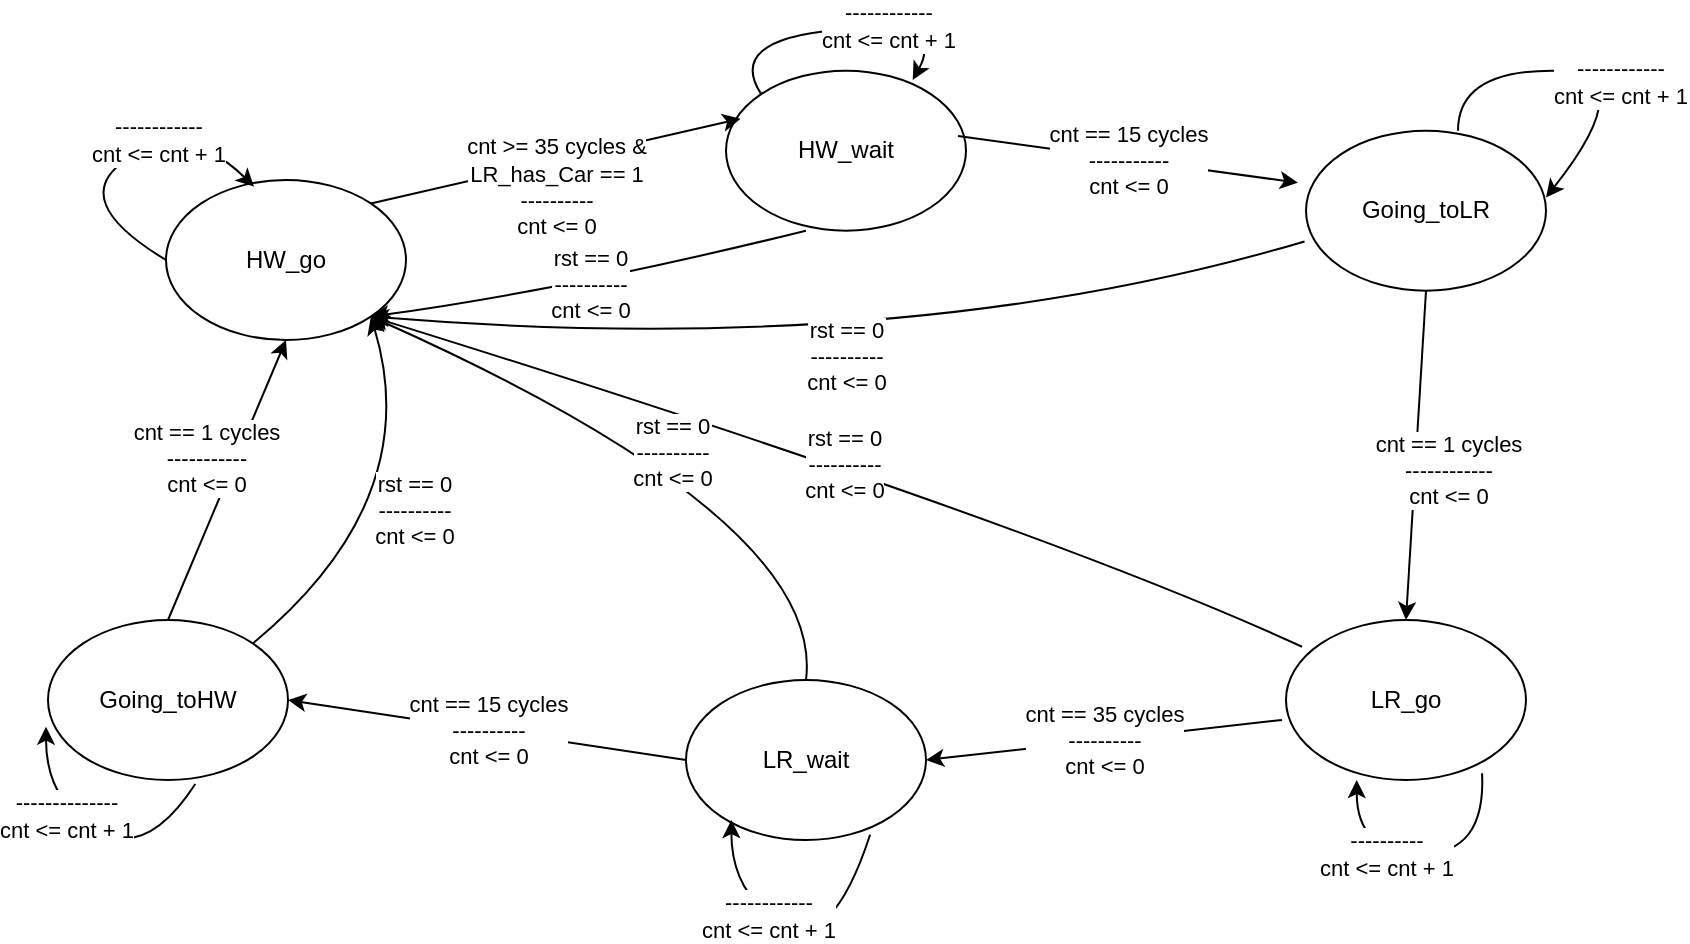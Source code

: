 <mxfile version="13.10.0" type="device"><diagram id="XBbOVevRwlZEjyaJTFwc" name="Page-1"><mxGraphModel dx="1202" dy="596" grid="1" gridSize="10" guides="1" tooltips="1" connect="1" arrows="1" fold="1" page="1" pageScale="1" pageWidth="850" pageHeight="1100" math="0" shadow="0"><root><mxCell id="0"/><mxCell id="1" parent="0"/><mxCell id="Pb_ZApIkOPiavRX2TK-Z-2" value="Going_toLR" style="ellipse;whiteSpace=wrap;html=1;" vertex="1" parent="1"><mxGeometry x="800" y="215.35" width="120" height="80" as="geometry"/></mxCell><mxCell id="Pb_ZApIkOPiavRX2TK-Z-3" value="LR_go" style="ellipse;whiteSpace=wrap;html=1;" vertex="1" parent="1"><mxGeometry x="790" y="460" width="120" height="80" as="geometry"/></mxCell><mxCell id="Pb_ZApIkOPiavRX2TK-Z-4" value="HW_wait" style="ellipse;whiteSpace=wrap;html=1;" vertex="1" parent="1"><mxGeometry x="510" y="185.35" width="120" height="80" as="geometry"/></mxCell><mxCell id="Pb_ZApIkOPiavRX2TK-Z-5" value="Going_toHW" style="ellipse;whiteSpace=wrap;html=1;" vertex="1" parent="1"><mxGeometry x="171" y="460" width="120" height="80" as="geometry"/></mxCell><mxCell id="Pb_ZApIkOPiavRX2TK-Z-6" value="HW_go" style="ellipse;whiteSpace=wrap;html=1;" vertex="1" parent="1"><mxGeometry x="230" y="240" width="120" height="80" as="geometry"/></mxCell><mxCell id="Pb_ZApIkOPiavRX2TK-Z-7" value="LR_wait" style="ellipse;whiteSpace=wrap;html=1;" vertex="1" parent="1"><mxGeometry x="490" y="490" width="120" height="80" as="geometry"/></mxCell><mxCell id="Pb_ZApIkOPiavRX2TK-Z-8" value="&lt;br&gt;&lt;br&gt;cnt &amp;gt;= 35 cycles &amp;amp;&lt;br&gt;LR_has_Car == 1&lt;br&gt;----------&lt;br&gt;cnt &amp;lt;= 0" style="endArrow=classic;html=1;exitX=1;exitY=0;exitDx=0;exitDy=0;entryX=0.061;entryY=0.3;entryDx=0;entryDy=0;entryPerimeter=0;" edge="1" parent="1" source="Pb_ZApIkOPiavRX2TK-Z-6" target="Pb_ZApIkOPiavRX2TK-Z-4"><mxGeometry width="50" height="50" relative="1" as="geometry"><mxPoint x="670" y="470" as="sourcePoint"/><mxPoint x="720" y="420" as="targetPoint"/></mxGeometry></mxCell><mxCell id="Pb_ZApIkOPiavRX2TK-Z-9" value="cnt == 15 cycles&lt;br&gt;-----------&lt;br&gt;cnt &amp;lt;= 0" style="endArrow=classic;html=1;exitX=1;exitY=0.408;exitDx=0;exitDy=0;exitPerimeter=0;entryX=0;entryY=0.325;entryDx=0;entryDy=0;entryPerimeter=0;" edge="1" parent="1"><mxGeometry width="50" height="50" relative="1" as="geometry"><mxPoint x="626" y="217.99" as="sourcePoint"/><mxPoint x="796" y="241.35" as="targetPoint"/></mxGeometry></mxCell><mxCell id="Pb_ZApIkOPiavRX2TK-Z-10" value="cnt == 1 cycles&lt;br&gt;------------&lt;br&gt;cnt &amp;lt;= 0" style="endArrow=classic;html=1;exitX=0.5;exitY=1;exitDx=0;exitDy=0;entryX=0.5;entryY=0;entryDx=0;entryDy=0;" edge="1" parent="1" source="Pb_ZApIkOPiavRX2TK-Z-2" target="Pb_ZApIkOPiavRX2TK-Z-3"><mxGeometry x="0.073" y="15" width="50" height="50" relative="1" as="geometry"><mxPoint x="566" y="242.64" as="sourcePoint"/><mxPoint x="736" y="266" as="targetPoint"/><mxPoint x="1" as="offset"/></mxGeometry></mxCell><mxCell id="Pb_ZApIkOPiavRX2TK-Z-11" value="cnt == 35 cycles&lt;br&gt;----------&lt;br&gt;cnt &amp;lt;= 0" style="endArrow=classic;html=1;exitX=-0.017;exitY=0.625;exitDx=0;exitDy=0;exitPerimeter=0;entryX=1;entryY=0.5;entryDx=0;entryDy=0;" edge="1" parent="1" source="Pb_ZApIkOPiavRX2TK-Z-3" target="Pb_ZApIkOPiavRX2TK-Z-7"><mxGeometry width="50" height="50" relative="1" as="geometry"><mxPoint x="636" y="312.64" as="sourcePoint"/><mxPoint x="806" y="336" as="targetPoint"/></mxGeometry></mxCell><mxCell id="Pb_ZApIkOPiavRX2TK-Z-12" value="cnt == 15 cycles&lt;br&gt;----------&lt;br&gt;cnt &amp;lt;= 0" style="endArrow=classic;html=1;exitX=0;exitY=0.5;exitDx=0;exitDy=0;entryX=1;entryY=0.5;entryDx=0;entryDy=0;" edge="1" parent="1" source="Pb_ZApIkOPiavRX2TK-Z-7" target="Pb_ZApIkOPiavRX2TK-Z-5"><mxGeometry width="50" height="50" relative="1" as="geometry"><mxPoint x="586" y="262.64" as="sourcePoint"/><mxPoint x="756" y="286" as="targetPoint"/></mxGeometry></mxCell><mxCell id="Pb_ZApIkOPiavRX2TK-Z-13" value="cnt == 1 cycles&lt;br&gt;-----------&lt;br&gt;cnt &amp;lt;= 0" style="endArrow=classic;html=1;entryX=0.5;entryY=1;entryDx=0;entryDy=0;exitX=0.5;exitY=0;exitDx=0;exitDy=0;" edge="1" parent="1" source="Pb_ZApIkOPiavRX2TK-Z-5" target="Pb_ZApIkOPiavRX2TK-Z-6"><mxGeometry x="0.073" y="15" width="50" height="50" relative="1" as="geometry"><mxPoint x="800" y="320" as="sourcePoint"/><mxPoint x="790" y="410" as="targetPoint"/><mxPoint x="1" as="offset"/></mxGeometry></mxCell><mxCell id="Pb_ZApIkOPiavRX2TK-Z-15" value="" style="curved=1;endArrow=classic;html=1;exitX=0;exitY=0.5;exitDx=0;exitDy=0;entryX=0.367;entryY=0.042;entryDx=0;entryDy=0;entryPerimeter=0;" edge="1" parent="1" source="Pb_ZApIkOPiavRX2TK-Z-6" target="Pb_ZApIkOPiavRX2TK-Z-6"><mxGeometry width="50" height="50" relative="1" as="geometry"><mxPoint x="130" y="250" as="sourcePoint"/><mxPoint x="180" y="200" as="targetPoint"/><Array as="points"><mxPoint x="180" y="250"/><mxPoint x="240" y="210"/></Array></mxGeometry></mxCell><mxCell id="Pb_ZApIkOPiavRX2TK-Z-16" value="------------&lt;br&gt;cnt &amp;lt;= cnt + 1" style="edgeLabel;html=1;align=center;verticalAlign=middle;resizable=0;points=[];" vertex="1" connectable="0" parent="Pb_ZApIkOPiavRX2TK-Z-15"><mxGeometry x="0.274" relative="1" as="geometry"><mxPoint as="offset"/></mxGeometry></mxCell><mxCell id="Pb_ZApIkOPiavRX2TK-Z-17" value="" style="curved=1;endArrow=classic;html=1;exitX=0;exitY=0;exitDx=0;exitDy=0;entryX=0.778;entryY=0.058;entryDx=0;entryDy=0;entryPerimeter=0;" edge="1" parent="1" source="Pb_ZApIkOPiavRX2TK-Z-4" target="Pb_ZApIkOPiavRX2TK-Z-4"><mxGeometry width="50" height="50" relative="1" as="geometry"><mxPoint x="480" y="200" as="sourcePoint"/><mxPoint x="524.04" y="163.36" as="targetPoint"/><Array as="points"><mxPoint x="510" y="170"/><mxPoint x="620" y="160"/></Array></mxGeometry></mxCell><mxCell id="Pb_ZApIkOPiavRX2TK-Z-18" value="------------&lt;br&gt;cnt &amp;lt;= cnt + 1" style="edgeLabel;html=1;align=center;verticalAlign=middle;resizable=0;points=[];" vertex="1" connectable="0" parent="Pb_ZApIkOPiavRX2TK-Z-17"><mxGeometry x="0.274" relative="1" as="geometry"><mxPoint as="offset"/></mxGeometry></mxCell><mxCell id="Pb_ZApIkOPiavRX2TK-Z-19" value="" style="curved=1;endArrow=classic;html=1;exitX=0;exitY=0.5;exitDx=0;exitDy=0;entryX=1;entryY=0.417;entryDx=0;entryDy=0;entryPerimeter=0;" edge="1" parent="1" target="Pb_ZApIkOPiavRX2TK-Z-2"><mxGeometry width="50" height="50" relative="1" as="geometry"><mxPoint x="876" y="215.35" as="sourcePoint"/><mxPoint x="970" y="245.35" as="targetPoint"/><Array as="points"><mxPoint x="876" y="185.35"/><mxPoint x="970" y="185.35"/></Array></mxGeometry></mxCell><mxCell id="Pb_ZApIkOPiavRX2TK-Z-20" value="------------&lt;br&gt;cnt &amp;lt;= cnt + 1" style="edgeLabel;html=1;align=center;verticalAlign=middle;resizable=0;points=[];" vertex="1" connectable="0" parent="Pb_ZApIkOPiavRX2TK-Z-19"><mxGeometry x="0.274" relative="1" as="geometry"><mxPoint x="-9" as="offset"/></mxGeometry></mxCell><mxCell id="Pb_ZApIkOPiavRX2TK-Z-21" value="" style="curved=1;endArrow=classic;html=1;exitX=0.622;exitY=1.025;exitDx=0;exitDy=0;entryX=0.367;entryY=0.042;entryDx=0;entryDy=0;entryPerimeter=0;exitPerimeter=0;" edge="1" parent="1"><mxGeometry width="50" height="50" relative="1" as="geometry"><mxPoint x="244.64" y="542" as="sourcePoint"/><mxPoint x="170.0" y="513.36" as="targetPoint"/><Array as="points"><mxPoint x="220" y="580"/><mxPoint x="170" y="550"/></Array></mxGeometry></mxCell><mxCell id="Pb_ZApIkOPiavRX2TK-Z-22" value="--------------&lt;br&gt;cnt &amp;lt;= cnt + 1" style="edgeLabel;html=1;align=center;verticalAlign=middle;resizable=0;points=[];" vertex="1" connectable="0" parent="Pb_ZApIkOPiavRX2TK-Z-21"><mxGeometry x="0.274" relative="1" as="geometry"><mxPoint x="-2" as="offset"/></mxGeometry></mxCell><mxCell id="Pb_ZApIkOPiavRX2TK-Z-23" value="" style="curved=1;endArrow=classic;html=1;exitX=0.767;exitY=0.967;exitDx=0;exitDy=0;entryX=0.367;entryY=0.042;entryDx=0;entryDy=0;entryPerimeter=0;exitPerimeter=0;" edge="1" parent="1" source="Pb_ZApIkOPiavRX2TK-Z-7"><mxGeometry width="50" height="50" relative="1" as="geometry"><mxPoint x="587.32" y="588.64" as="sourcePoint"/><mxPoint x="512.68" y="560" as="targetPoint"/><Array as="points"><mxPoint x="562.68" y="626.64"/><mxPoint x="512.68" y="596.64"/></Array></mxGeometry></mxCell><mxCell id="Pb_ZApIkOPiavRX2TK-Z-24" value="------------&lt;br&gt;cnt &amp;lt;= cnt + 1" style="edgeLabel;html=1;align=center;verticalAlign=middle;resizable=0;points=[];" vertex="1" connectable="0" parent="Pb_ZApIkOPiavRX2TK-Z-23"><mxGeometry x="0.274" relative="1" as="geometry"><mxPoint as="offset"/></mxGeometry></mxCell><mxCell id="Pb_ZApIkOPiavRX2TK-Z-25" value="" style="curved=1;endArrow=classic;html=1;exitX=0.817;exitY=0.958;exitDx=0;exitDy=0;entryX=0.367;entryY=0.042;entryDx=0;entryDy=0;entryPerimeter=0;exitPerimeter=0;" edge="1" parent="1" source="Pb_ZApIkOPiavRX2TK-Z-3"><mxGeometry width="50" height="50" relative="1" as="geometry"><mxPoint x="900.0" y="568.64" as="sourcePoint"/><mxPoint x="825.36" y="540" as="targetPoint"/><Array as="points"><mxPoint x="890" y="577"/><mxPoint x="825.36" y="576.64"/></Array></mxGeometry></mxCell><mxCell id="Pb_ZApIkOPiavRX2TK-Z-26" value="----------&lt;br&gt;cnt &amp;lt;= cnt + 1" style="edgeLabel;html=1;align=center;verticalAlign=middle;resizable=0;points=[];" vertex="1" connectable="0" parent="Pb_ZApIkOPiavRX2TK-Z-25"><mxGeometry x="0.274" relative="1" as="geometry"><mxPoint as="offset"/></mxGeometry></mxCell><mxCell id="Pb_ZApIkOPiavRX2TK-Z-28" value="rst == 0&lt;br&gt;----------&lt;br&gt;cnt &amp;lt;= 0" style="curved=1;endArrow=classic;html=1;entryX=1;entryY=1;entryDx=0;entryDy=0;exitX=0.067;exitY=0.167;exitDx=0;exitDy=0;exitPerimeter=0;" edge="1" parent="1" source="Pb_ZApIkOPiavRX2TK-Z-3" target="Pb_ZApIkOPiavRX2TK-Z-6"><mxGeometry width="50" height="50" relative="1" as="geometry"><mxPoint x="590" y="390" as="sourcePoint"/><mxPoint x="640" y="340" as="targetPoint"/><Array as="points"><mxPoint x="660" y="410"/></Array></mxGeometry></mxCell><mxCell id="Pb_ZApIkOPiavRX2TK-Z-31" value="rst == 0&lt;br&gt;----------&lt;br&gt;cnt &amp;lt;= 0" style="curved=1;endArrow=classic;html=1;entryX=1;entryY=1;entryDx=0;entryDy=0;exitX=0.5;exitY=0;exitDx=0;exitDy=0;" edge="1" parent="1" source="Pb_ZApIkOPiavRX2TK-Z-7" target="Pb_ZApIkOPiavRX2TK-Z-6"><mxGeometry width="50" height="50" relative="1" as="geometry"><mxPoint x="738.04" y="423.36" as="sourcePoint"/><mxPoint x="342.426" y="318.284" as="targetPoint"/><Array as="points"><mxPoint x="560" y="410"/></Array></mxGeometry></mxCell><mxCell id="Pb_ZApIkOPiavRX2TK-Z-32" value="rst == 0&lt;br&gt;----------&lt;br&gt;cnt &amp;lt;= 0" style="curved=1;endArrow=classic;html=1;entryX=1;entryY=1;entryDx=0;entryDy=0;exitX=1;exitY=0;exitDx=0;exitDy=0;" edge="1" parent="1" source="Pb_ZApIkOPiavRX2TK-Z-5" target="Pb_ZApIkOPiavRX2TK-Z-6"><mxGeometry width="50" height="50" relative="1" as="geometry"><mxPoint x="500" y="440" as="sourcePoint"/><mxPoint x="342.426" y="318.284" as="targetPoint"/><Array as="points"><mxPoint x="360" y="400"/></Array></mxGeometry></mxCell><mxCell id="Pb_ZApIkOPiavRX2TK-Z-33" value="rst == 0&lt;br&gt;----------&lt;br&gt;cnt &amp;lt;= 0" style="curved=1;endArrow=classic;html=1;entryX=1;entryY=1;entryDx=0;entryDy=0;exitX=-0.006;exitY=0.692;exitDx=0;exitDy=0;exitPerimeter=0;" edge="1" parent="1" source="Pb_ZApIkOPiavRX2TK-Z-2" target="Pb_ZApIkOPiavRX2TK-Z-6"><mxGeometry width="50" height="50" relative="1" as="geometry"><mxPoint x="738.04" y="423.36" as="sourcePoint"/><mxPoint x="342.426" y="318.284" as="targetPoint"/><Array as="points"><mxPoint x="600" y="330"/></Array></mxGeometry></mxCell><mxCell id="Pb_ZApIkOPiavRX2TK-Z-34" value="rst == 0&lt;br&gt;----------&lt;br&gt;cnt &amp;lt;= 0" style="curved=1;endArrow=classic;html=1;entryX=1;entryY=1;entryDx=0;entryDy=0;exitX=0.333;exitY=1;exitDx=0;exitDy=0;exitPerimeter=0;" edge="1" parent="1" source="Pb_ZApIkOPiavRX2TK-Z-4" target="Pb_ZApIkOPiavRX2TK-Z-6"><mxGeometry width="50" height="50" relative="1" as="geometry"><mxPoint x="739.28" y="295.36" as="sourcePoint"/><mxPoint x="342.426" y="318.284" as="targetPoint"/><Array as="points"><mxPoint x="430" y="295"/></Array></mxGeometry></mxCell></root></mxGraphModel></diagram></mxfile>